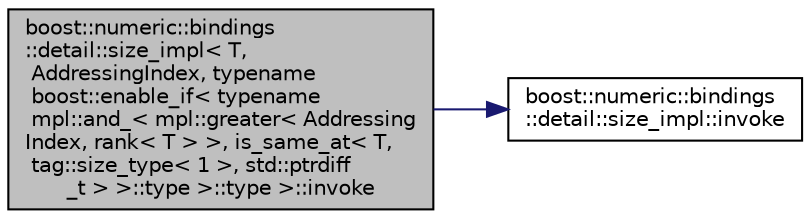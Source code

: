 digraph "boost::numeric::bindings::detail::size_impl&lt; T, AddressingIndex, typename boost::enable_if&lt; typename mpl::and_&lt; mpl::greater&lt; AddressingIndex, rank&lt; T &gt; &gt;, is_same_at&lt; T, tag::size_type&lt; 1 &gt;, std::ptrdiff_t &gt; &gt;::type &gt;::type &gt;::invoke"
{
  edge [fontname="Helvetica",fontsize="10",labelfontname="Helvetica",labelfontsize="10"];
  node [fontname="Helvetica",fontsize="10",shape=record];
  rankdir="LR";
  Node0 [label="boost::numeric::bindings\l::detail::size_impl\< T,\l AddressingIndex, typename\l boost::enable_if\< typename\l mpl::and_\< mpl::greater\< Addressing\lIndex, rank\< T \> \>, is_same_at\< T,\l tag::size_type\< 1 \>, std::ptrdiff\l_t \> \>::type \>::type \>::invoke",height=0.2,width=0.4,color="black", fillcolor="grey75", style="filled", fontcolor="black"];
  Node0 -> Node1 [color="midnightblue",fontsize="10",style="solid",fontname="Helvetica"];
  Node1 [label="boost::numeric::bindings\l::detail::size_impl::invoke",height=0.2,width=0.4,color="black", fillcolor="white", style="filled",URL="$dc/dc8/structboost_1_1numeric_1_1bindings_1_1detail_1_1size__impl.html#a8159c85d9d628577772aa90f2ff8adf4"];
}
